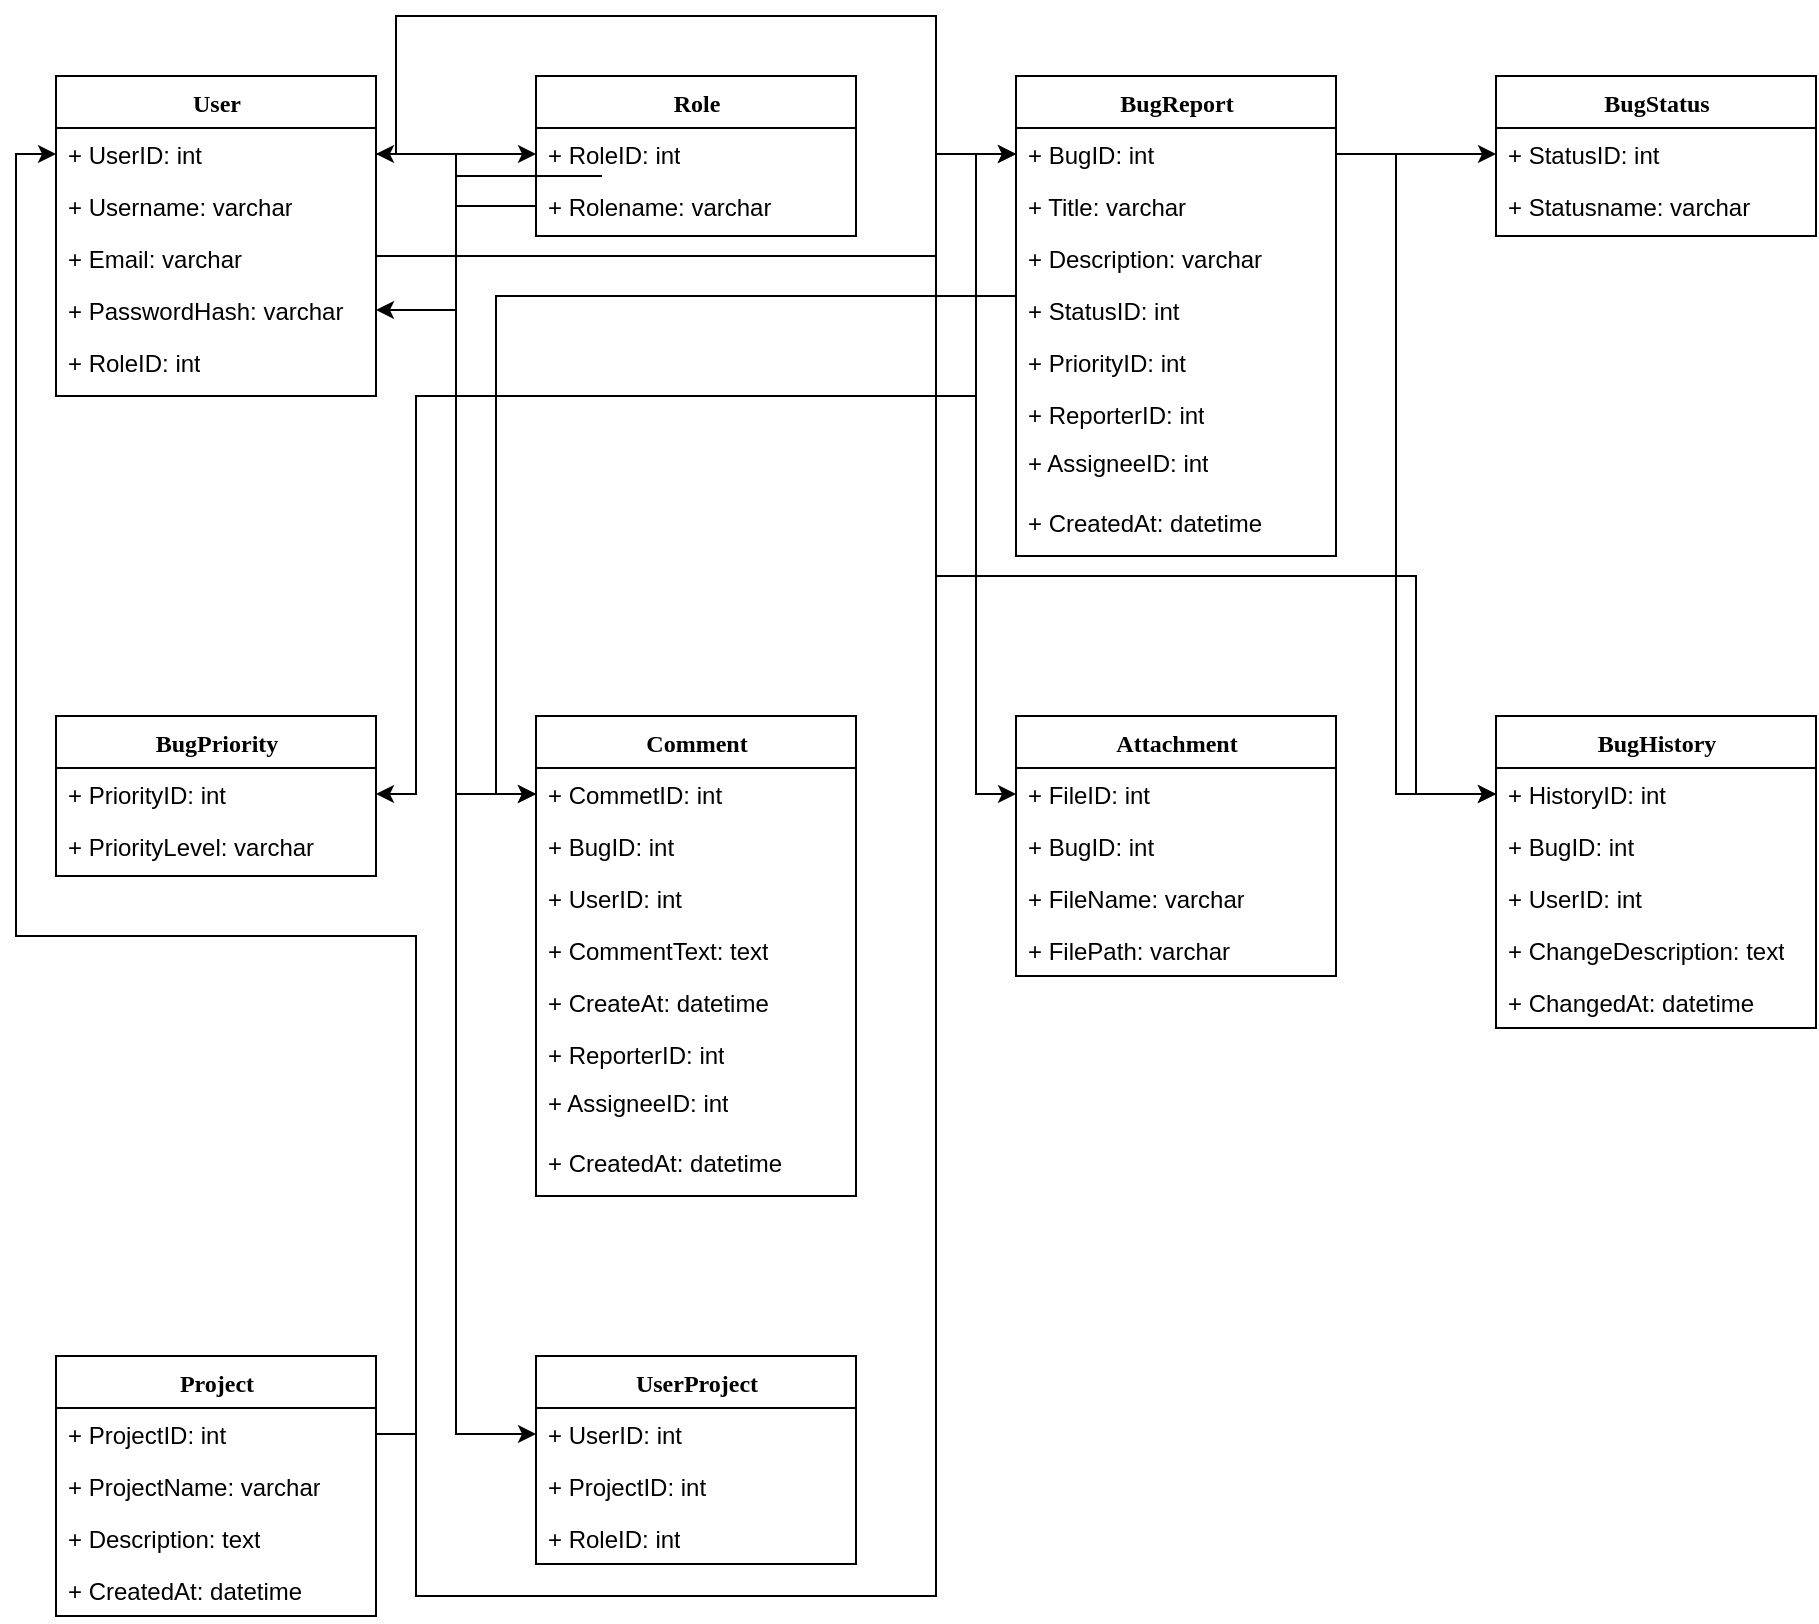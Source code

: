 <mxfile version="26.1.1">
  <diagram name="Page-1" id="9f46799a-70d6-7492-0946-bef42562c5a5">
    <mxGraphModel dx="1434" dy="836" grid="1" gridSize="10" guides="1" tooltips="1" connect="1" arrows="1" fold="1" page="1" pageScale="1" pageWidth="1100" pageHeight="850" background="none" math="0" shadow="0">
      <root>
        <mxCell id="0" />
        <mxCell id="1" parent="0" />
        <mxCell id="78961159f06e98e8-17" value="User" style="swimlane;html=1;fontStyle=1;align=center;verticalAlign=top;childLayout=stackLayout;horizontal=1;startSize=26;horizontalStack=0;resizeParent=1;resizeLast=0;collapsible=1;marginBottom=0;swimlaneFillColor=#ffffff;rounded=0;shadow=0;comic=0;labelBackgroundColor=none;strokeWidth=1;fillColor=none;fontFamily=Verdana;fontSize=12" parent="1" vertex="1">
          <mxGeometry x="40" y="40" width="160" height="160" as="geometry">
            <mxRectangle x="90" y="83" width="70" height="30" as="alternateBounds" />
          </mxGeometry>
        </mxCell>
        <mxCell id="78961159f06e98e8-21" value="+ UserID: int&lt;div&gt;&lt;br&gt;&lt;/div&gt;" style="text;html=1;strokeColor=none;fillColor=none;align=left;verticalAlign=top;spacingLeft=4;spacingRight=4;whiteSpace=wrap;overflow=hidden;rotatable=0;points=[[0,0.5],[1,0.5]];portConstraint=eastwest;" parent="78961159f06e98e8-17" vertex="1">
          <mxGeometry y="26" width="160" height="26" as="geometry" />
        </mxCell>
        <mxCell id="78961159f06e98e8-23" value="+ Username: varchar" style="text;html=1;strokeColor=none;fillColor=none;align=left;verticalAlign=top;spacingLeft=4;spacingRight=4;whiteSpace=wrap;overflow=hidden;rotatable=0;points=[[0,0.5],[1,0.5]];portConstraint=eastwest;" parent="78961159f06e98e8-17" vertex="1">
          <mxGeometry y="52" width="160" height="26" as="geometry" />
        </mxCell>
        <mxCell id="78961159f06e98e8-25" value="+ Email: varchar&lt;div&gt;&lt;br&gt;&lt;/div&gt;" style="text;html=1;strokeColor=none;fillColor=none;align=left;verticalAlign=top;spacingLeft=4;spacingRight=4;whiteSpace=wrap;overflow=hidden;rotatable=0;points=[[0,0.5],[1,0.5]];portConstraint=eastwest;" parent="78961159f06e98e8-17" vertex="1">
          <mxGeometry y="78" width="160" height="26" as="geometry" />
        </mxCell>
        <mxCell id="78961159f06e98e8-26" value="+ PasswordHash: varchar" style="text;html=1;strokeColor=none;fillColor=none;align=left;verticalAlign=top;spacingLeft=4;spacingRight=4;whiteSpace=wrap;overflow=hidden;rotatable=0;points=[[0,0.5],[1,0.5]];portConstraint=eastwest;" parent="78961159f06e98e8-17" vertex="1">
          <mxGeometry y="104" width="160" height="26" as="geometry" />
        </mxCell>
        <mxCell id="78961159f06e98e8-24" value="+ RoleID: int&lt;div&gt;&lt;br&gt;&lt;/div&gt;" style="text;html=1;strokeColor=none;fillColor=none;align=left;verticalAlign=top;spacingLeft=4;spacingRight=4;whiteSpace=wrap;overflow=hidden;rotatable=0;points=[[0,0.5],[1,0.5]];portConstraint=eastwest;" parent="78961159f06e98e8-17" vertex="1">
          <mxGeometry y="130" width="160" height="30" as="geometry" />
        </mxCell>
        <mxCell id="0q5myCmlcZAYa0Tc9VMe-43" value="Role" style="swimlane;html=1;fontStyle=1;align=center;verticalAlign=top;childLayout=stackLayout;horizontal=1;startSize=26;horizontalStack=0;resizeParent=1;resizeLast=0;collapsible=1;marginBottom=0;swimlaneFillColor=#ffffff;rounded=0;shadow=0;comic=0;labelBackgroundColor=none;strokeWidth=1;fillColor=none;fontFamily=Verdana;fontSize=12" vertex="1" parent="1">
          <mxGeometry x="280" y="40" width="160" height="80" as="geometry">
            <mxRectangle x="90" y="83" width="70" height="30" as="alternateBounds" />
          </mxGeometry>
        </mxCell>
        <mxCell id="0q5myCmlcZAYa0Tc9VMe-44" value="+ RoleID: int&lt;div&gt;&lt;br&gt;&lt;/div&gt;" style="text;html=1;strokeColor=none;fillColor=none;align=left;verticalAlign=top;spacingLeft=4;spacingRight=4;whiteSpace=wrap;overflow=hidden;rotatable=0;points=[[0,0.5],[1,0.5]];portConstraint=eastwest;" vertex="1" parent="0q5myCmlcZAYa0Tc9VMe-43">
          <mxGeometry y="26" width="160" height="26" as="geometry" />
        </mxCell>
        <mxCell id="0q5myCmlcZAYa0Tc9VMe-45" value="+ Rolename: varchar" style="text;html=1;strokeColor=none;fillColor=none;align=left;verticalAlign=top;spacingLeft=4;spacingRight=4;whiteSpace=wrap;overflow=hidden;rotatable=0;points=[[0,0.5],[1,0.5]];portConstraint=eastwest;" vertex="1" parent="0q5myCmlcZAYa0Tc9VMe-43">
          <mxGeometry y="52" width="160" height="26" as="geometry" />
        </mxCell>
        <mxCell id="0q5myCmlcZAYa0Tc9VMe-49" value="BugReport" style="swimlane;html=1;fontStyle=1;align=center;verticalAlign=top;childLayout=stackLayout;horizontal=1;startSize=26;horizontalStack=0;resizeParent=1;resizeLast=0;collapsible=1;marginBottom=0;swimlaneFillColor=#ffffff;rounded=0;shadow=0;comic=0;labelBackgroundColor=none;strokeWidth=1;fillColor=none;fontFamily=Verdana;fontSize=12" vertex="1" parent="1">
          <mxGeometry x="520" y="40" width="160" height="240" as="geometry">
            <mxRectangle x="520" y="40" width="70" height="30" as="alternateBounds" />
          </mxGeometry>
        </mxCell>
        <mxCell id="0q5myCmlcZAYa0Tc9VMe-50" value="+ BugID: int&lt;div&gt;&lt;br&gt;&lt;/div&gt;" style="text;html=1;strokeColor=none;fillColor=none;align=left;verticalAlign=top;spacingLeft=4;spacingRight=4;whiteSpace=wrap;overflow=hidden;rotatable=0;points=[[0,0.5],[1,0.5]];portConstraint=eastwest;" vertex="1" parent="0q5myCmlcZAYa0Tc9VMe-49">
          <mxGeometry y="26" width="160" height="26" as="geometry" />
        </mxCell>
        <mxCell id="0q5myCmlcZAYa0Tc9VMe-51" value="+ Title: varchar" style="text;html=1;strokeColor=none;fillColor=none;align=left;verticalAlign=top;spacingLeft=4;spacingRight=4;whiteSpace=wrap;overflow=hidden;rotatable=0;points=[[0,0.5],[1,0.5]];portConstraint=eastwest;" vertex="1" parent="0q5myCmlcZAYa0Tc9VMe-49">
          <mxGeometry y="52" width="160" height="26" as="geometry" />
        </mxCell>
        <mxCell id="0q5myCmlcZAYa0Tc9VMe-52" value="+ Description: varchar&lt;div&gt;&lt;br&gt;&lt;/div&gt;" style="text;html=1;strokeColor=none;fillColor=none;align=left;verticalAlign=top;spacingLeft=4;spacingRight=4;whiteSpace=wrap;overflow=hidden;rotatable=0;points=[[0,0.5],[1,0.5]];portConstraint=eastwest;" vertex="1" parent="0q5myCmlcZAYa0Tc9VMe-49">
          <mxGeometry y="78" width="160" height="26" as="geometry" />
        </mxCell>
        <mxCell id="0q5myCmlcZAYa0Tc9VMe-53" value="+ StatusID: int" style="text;html=1;strokeColor=none;fillColor=none;align=left;verticalAlign=top;spacingLeft=4;spacingRight=4;whiteSpace=wrap;overflow=hidden;rotatable=0;points=[[0,0.5],[1,0.5]];portConstraint=eastwest;" vertex="1" parent="0q5myCmlcZAYa0Tc9VMe-49">
          <mxGeometry y="104" width="160" height="26" as="geometry" />
        </mxCell>
        <mxCell id="0q5myCmlcZAYa0Tc9VMe-57" value="+ PriorityID: int" style="text;html=1;strokeColor=none;fillColor=none;align=left;verticalAlign=top;spacingLeft=4;spacingRight=4;whiteSpace=wrap;overflow=hidden;rotatable=0;points=[[0,0.5],[1,0.5]];portConstraint=eastwest;" vertex="1" parent="0q5myCmlcZAYa0Tc9VMe-49">
          <mxGeometry y="130" width="160" height="26" as="geometry" />
        </mxCell>
        <mxCell id="0q5myCmlcZAYa0Tc9VMe-54" value="+ ReporterID: int&lt;div&gt;&lt;br&gt;&lt;/div&gt;" style="text;html=1;strokeColor=none;fillColor=none;align=left;verticalAlign=top;spacingLeft=4;spacingRight=4;whiteSpace=wrap;overflow=hidden;rotatable=0;points=[[0,0.5],[1,0.5]];portConstraint=eastwest;" vertex="1" parent="0q5myCmlcZAYa0Tc9VMe-49">
          <mxGeometry y="156" width="160" height="24" as="geometry" />
        </mxCell>
        <mxCell id="0q5myCmlcZAYa0Tc9VMe-58" value="+ AssigneeID: int" style="text;html=1;strokeColor=none;fillColor=none;align=left;verticalAlign=top;spacingLeft=4;spacingRight=4;whiteSpace=wrap;overflow=hidden;rotatable=0;points=[[0,0.5],[1,0.5]];portConstraint=eastwest;" vertex="1" parent="0q5myCmlcZAYa0Tc9VMe-49">
          <mxGeometry y="180" width="160" height="30" as="geometry" />
        </mxCell>
        <mxCell id="0q5myCmlcZAYa0Tc9VMe-59" value="+ CreatedAt: datetime&lt;div&gt;&lt;br&gt;&lt;/div&gt;" style="text;html=1;strokeColor=none;fillColor=none;align=left;verticalAlign=top;spacingLeft=4;spacingRight=4;whiteSpace=wrap;overflow=hidden;rotatable=0;points=[[0,0.5],[1,0.5]];portConstraint=eastwest;" vertex="1" parent="0q5myCmlcZAYa0Tc9VMe-49">
          <mxGeometry y="210" width="160" height="26" as="geometry" />
        </mxCell>
        <mxCell id="0q5myCmlcZAYa0Tc9VMe-60" value="BugStatus" style="swimlane;html=1;fontStyle=1;align=center;verticalAlign=top;childLayout=stackLayout;horizontal=1;startSize=26;horizontalStack=0;resizeParent=1;resizeLast=0;collapsible=1;marginBottom=0;swimlaneFillColor=#ffffff;rounded=0;shadow=0;comic=0;labelBackgroundColor=none;strokeWidth=1;fillColor=none;fontFamily=Verdana;fontSize=12" vertex="1" parent="1">
          <mxGeometry x="760" y="40" width="160" height="80" as="geometry">
            <mxRectangle x="90" y="83" width="70" height="30" as="alternateBounds" />
          </mxGeometry>
        </mxCell>
        <mxCell id="0q5myCmlcZAYa0Tc9VMe-61" value="+ StatusID: int&lt;div&gt;&lt;br&gt;&lt;/div&gt;" style="text;html=1;strokeColor=none;fillColor=none;align=left;verticalAlign=top;spacingLeft=4;spacingRight=4;whiteSpace=wrap;overflow=hidden;rotatable=0;points=[[0,0.5],[1,0.5]];portConstraint=eastwest;" vertex="1" parent="0q5myCmlcZAYa0Tc9VMe-60">
          <mxGeometry y="26" width="160" height="26" as="geometry" />
        </mxCell>
        <mxCell id="0q5myCmlcZAYa0Tc9VMe-62" value="+ Statusname: varchar" style="text;html=1;strokeColor=none;fillColor=none;align=left;verticalAlign=top;spacingLeft=4;spacingRight=4;whiteSpace=wrap;overflow=hidden;rotatable=0;points=[[0,0.5],[1,0.5]];portConstraint=eastwest;" vertex="1" parent="0q5myCmlcZAYa0Tc9VMe-60">
          <mxGeometry y="52" width="160" height="26" as="geometry" />
        </mxCell>
        <mxCell id="0q5myCmlcZAYa0Tc9VMe-69" value="BugPriority" style="swimlane;html=1;fontStyle=1;align=center;verticalAlign=top;childLayout=stackLayout;horizontal=1;startSize=26;horizontalStack=0;resizeParent=1;resizeLast=0;collapsible=1;marginBottom=0;swimlaneFillColor=#ffffff;rounded=0;shadow=0;comic=0;labelBackgroundColor=none;strokeWidth=1;fillColor=none;fontFamily=Verdana;fontSize=12" vertex="1" parent="1">
          <mxGeometry x="40" y="360" width="160" height="80" as="geometry">
            <mxRectangle x="90" y="83" width="70" height="30" as="alternateBounds" />
          </mxGeometry>
        </mxCell>
        <mxCell id="0q5myCmlcZAYa0Tc9VMe-70" value="+ PriorityID: int&lt;div&gt;&lt;br&gt;&lt;/div&gt;" style="text;html=1;strokeColor=none;fillColor=none;align=left;verticalAlign=top;spacingLeft=4;spacingRight=4;whiteSpace=wrap;overflow=hidden;rotatable=0;points=[[0,0.5],[1,0.5]];portConstraint=eastwest;" vertex="1" parent="0q5myCmlcZAYa0Tc9VMe-69">
          <mxGeometry y="26" width="160" height="26" as="geometry" />
        </mxCell>
        <mxCell id="0q5myCmlcZAYa0Tc9VMe-71" value="+ PriorityLevel: varchar" style="text;html=1;strokeColor=none;fillColor=none;align=left;verticalAlign=top;spacingLeft=4;spacingRight=4;whiteSpace=wrap;overflow=hidden;rotatable=0;points=[[0,0.5],[1,0.5]];portConstraint=eastwest;" vertex="1" parent="0q5myCmlcZAYa0Tc9VMe-69">
          <mxGeometry y="52" width="160" height="26" as="geometry" />
        </mxCell>
        <mxCell id="0q5myCmlcZAYa0Tc9VMe-78" value="Comment" style="swimlane;html=1;fontStyle=1;align=center;verticalAlign=top;childLayout=stackLayout;horizontal=1;startSize=26;horizontalStack=0;resizeParent=1;resizeLast=0;collapsible=1;marginBottom=0;swimlaneFillColor=#ffffff;rounded=0;shadow=0;comic=0;labelBackgroundColor=none;strokeWidth=1;fillColor=none;fontFamily=Verdana;fontSize=12" vertex="1" parent="1">
          <mxGeometry x="280" y="360" width="160" height="240" as="geometry">
            <mxRectangle x="90" y="83" width="70" height="30" as="alternateBounds" />
          </mxGeometry>
        </mxCell>
        <mxCell id="0q5myCmlcZAYa0Tc9VMe-79" value="+ CommetID: int&lt;div&gt;&lt;br&gt;&lt;/div&gt;" style="text;html=1;strokeColor=none;fillColor=none;align=left;verticalAlign=top;spacingLeft=4;spacingRight=4;whiteSpace=wrap;overflow=hidden;rotatable=0;points=[[0,0.5],[1,0.5]];portConstraint=eastwest;" vertex="1" parent="0q5myCmlcZAYa0Tc9VMe-78">
          <mxGeometry y="26" width="160" height="26" as="geometry" />
        </mxCell>
        <mxCell id="0q5myCmlcZAYa0Tc9VMe-80" value="+ BugID: int" style="text;html=1;strokeColor=none;fillColor=none;align=left;verticalAlign=top;spacingLeft=4;spacingRight=4;whiteSpace=wrap;overflow=hidden;rotatable=0;points=[[0,0.5],[1,0.5]];portConstraint=eastwest;" vertex="1" parent="0q5myCmlcZAYa0Tc9VMe-78">
          <mxGeometry y="52" width="160" height="26" as="geometry" />
        </mxCell>
        <mxCell id="0q5myCmlcZAYa0Tc9VMe-81" value="+ UserID: int&lt;div&gt;&lt;br&gt;&lt;/div&gt;" style="text;html=1;strokeColor=none;fillColor=none;align=left;verticalAlign=top;spacingLeft=4;spacingRight=4;whiteSpace=wrap;overflow=hidden;rotatable=0;points=[[0,0.5],[1,0.5]];portConstraint=eastwest;" vertex="1" parent="0q5myCmlcZAYa0Tc9VMe-78">
          <mxGeometry y="78" width="160" height="26" as="geometry" />
        </mxCell>
        <mxCell id="0q5myCmlcZAYa0Tc9VMe-82" value="+ CommentText: text" style="text;html=1;strokeColor=none;fillColor=none;align=left;verticalAlign=top;spacingLeft=4;spacingRight=4;whiteSpace=wrap;overflow=hidden;rotatable=0;points=[[0,0.5],[1,0.5]];portConstraint=eastwest;" vertex="1" parent="0q5myCmlcZAYa0Tc9VMe-78">
          <mxGeometry y="104" width="160" height="26" as="geometry" />
        </mxCell>
        <mxCell id="0q5myCmlcZAYa0Tc9VMe-83" value="+ CreateAt: datetime" style="text;html=1;strokeColor=none;fillColor=none;align=left;verticalAlign=top;spacingLeft=4;spacingRight=4;whiteSpace=wrap;overflow=hidden;rotatable=0;points=[[0,0.5],[1,0.5]];portConstraint=eastwest;" vertex="1" parent="0q5myCmlcZAYa0Tc9VMe-78">
          <mxGeometry y="130" width="160" height="26" as="geometry" />
        </mxCell>
        <mxCell id="0q5myCmlcZAYa0Tc9VMe-84" value="+ ReporterID: int&lt;div&gt;&lt;br&gt;&lt;/div&gt;" style="text;html=1;strokeColor=none;fillColor=none;align=left;verticalAlign=top;spacingLeft=4;spacingRight=4;whiteSpace=wrap;overflow=hidden;rotatable=0;points=[[0,0.5],[1,0.5]];portConstraint=eastwest;" vertex="1" parent="0q5myCmlcZAYa0Tc9VMe-78">
          <mxGeometry y="156" width="160" height="24" as="geometry" />
        </mxCell>
        <mxCell id="0q5myCmlcZAYa0Tc9VMe-85" value="+ AssigneeID: int" style="text;html=1;strokeColor=none;fillColor=none;align=left;verticalAlign=top;spacingLeft=4;spacingRight=4;whiteSpace=wrap;overflow=hidden;rotatable=0;points=[[0,0.5],[1,0.5]];portConstraint=eastwest;" vertex="1" parent="0q5myCmlcZAYa0Tc9VMe-78">
          <mxGeometry y="180" width="160" height="30" as="geometry" />
        </mxCell>
        <mxCell id="0q5myCmlcZAYa0Tc9VMe-86" value="+ CreatedAt: datetime&lt;div&gt;&lt;br&gt;&lt;/div&gt;" style="text;html=1;strokeColor=none;fillColor=none;align=left;verticalAlign=top;spacingLeft=4;spacingRight=4;whiteSpace=wrap;overflow=hidden;rotatable=0;points=[[0,0.5],[1,0.5]];portConstraint=eastwest;" vertex="1" parent="0q5myCmlcZAYa0Tc9VMe-78">
          <mxGeometry y="210" width="160" height="26" as="geometry" />
        </mxCell>
        <mxCell id="0q5myCmlcZAYa0Tc9VMe-87" value="Attachment" style="swimlane;html=1;fontStyle=1;align=center;verticalAlign=top;childLayout=stackLayout;horizontal=1;startSize=26;horizontalStack=0;resizeParent=1;resizeLast=0;collapsible=1;marginBottom=0;swimlaneFillColor=#ffffff;rounded=0;shadow=0;comic=0;labelBackgroundColor=none;strokeWidth=1;fillColor=none;fontFamily=Verdana;fontSize=12" vertex="1" parent="1">
          <mxGeometry x="520" y="360" width="160" height="130" as="geometry">
            <mxRectangle x="90" y="83" width="70" height="30" as="alternateBounds" />
          </mxGeometry>
        </mxCell>
        <mxCell id="0q5myCmlcZAYa0Tc9VMe-88" value="+ FileID: int&lt;div&gt;&lt;br&gt;&lt;/div&gt;" style="text;html=1;strokeColor=none;fillColor=none;align=left;verticalAlign=top;spacingLeft=4;spacingRight=4;whiteSpace=wrap;overflow=hidden;rotatable=0;points=[[0,0.5],[1,0.5]];portConstraint=eastwest;" vertex="1" parent="0q5myCmlcZAYa0Tc9VMe-87">
          <mxGeometry y="26" width="160" height="26" as="geometry" />
        </mxCell>
        <mxCell id="0q5myCmlcZAYa0Tc9VMe-89" value="+ BugID: int" style="text;html=1;strokeColor=none;fillColor=none;align=left;verticalAlign=top;spacingLeft=4;spacingRight=4;whiteSpace=wrap;overflow=hidden;rotatable=0;points=[[0,0.5],[1,0.5]];portConstraint=eastwest;" vertex="1" parent="0q5myCmlcZAYa0Tc9VMe-87">
          <mxGeometry y="52" width="160" height="26" as="geometry" />
        </mxCell>
        <mxCell id="0q5myCmlcZAYa0Tc9VMe-90" value="+ FileName: varchar&lt;div&gt;&lt;br&gt;&lt;/div&gt;" style="text;html=1;strokeColor=none;fillColor=none;align=left;verticalAlign=top;spacingLeft=4;spacingRight=4;whiteSpace=wrap;overflow=hidden;rotatable=0;points=[[0,0.5],[1,0.5]];portConstraint=eastwest;" vertex="1" parent="0q5myCmlcZAYa0Tc9VMe-87">
          <mxGeometry y="78" width="160" height="26" as="geometry" />
        </mxCell>
        <mxCell id="0q5myCmlcZAYa0Tc9VMe-91" value="+ FilePath: varchar" style="text;html=1;strokeColor=none;fillColor=none;align=left;verticalAlign=top;spacingLeft=4;spacingRight=4;whiteSpace=wrap;overflow=hidden;rotatable=0;points=[[0,0.5],[1,0.5]];portConstraint=eastwest;" vertex="1" parent="0q5myCmlcZAYa0Tc9VMe-87">
          <mxGeometry y="104" width="160" height="26" as="geometry" />
        </mxCell>
        <mxCell id="0q5myCmlcZAYa0Tc9VMe-97" value="BugHistory" style="swimlane;html=1;fontStyle=1;align=center;verticalAlign=top;childLayout=stackLayout;horizontal=1;startSize=26;horizontalStack=0;resizeParent=1;resizeLast=0;collapsible=1;marginBottom=0;swimlaneFillColor=#ffffff;rounded=0;shadow=0;comic=0;labelBackgroundColor=none;strokeWidth=1;fillColor=none;fontFamily=Verdana;fontSize=12" vertex="1" parent="1">
          <mxGeometry x="760" y="360" width="160" height="156" as="geometry">
            <mxRectangle x="90" y="83" width="70" height="30" as="alternateBounds" />
          </mxGeometry>
        </mxCell>
        <mxCell id="0q5myCmlcZAYa0Tc9VMe-98" value="+ HistoryID: int&lt;div&gt;&lt;br&gt;&lt;/div&gt;" style="text;html=1;strokeColor=none;fillColor=none;align=left;verticalAlign=top;spacingLeft=4;spacingRight=4;whiteSpace=wrap;overflow=hidden;rotatable=0;points=[[0,0.5],[1,0.5]];portConstraint=eastwest;" vertex="1" parent="0q5myCmlcZAYa0Tc9VMe-97">
          <mxGeometry y="26" width="160" height="26" as="geometry" />
        </mxCell>
        <mxCell id="0q5myCmlcZAYa0Tc9VMe-99" value="+ BugID: int" style="text;html=1;strokeColor=none;fillColor=none;align=left;verticalAlign=top;spacingLeft=4;spacingRight=4;whiteSpace=wrap;overflow=hidden;rotatable=0;points=[[0,0.5],[1,0.5]];portConstraint=eastwest;" vertex="1" parent="0q5myCmlcZAYa0Tc9VMe-97">
          <mxGeometry y="52" width="160" height="26" as="geometry" />
        </mxCell>
        <mxCell id="0q5myCmlcZAYa0Tc9VMe-100" value="+ UserID: int&lt;div&gt;&lt;br&gt;&lt;/div&gt;" style="text;html=1;strokeColor=none;fillColor=none;align=left;verticalAlign=top;spacingLeft=4;spacingRight=4;whiteSpace=wrap;overflow=hidden;rotatable=0;points=[[0,0.5],[1,0.5]];portConstraint=eastwest;" vertex="1" parent="0q5myCmlcZAYa0Tc9VMe-97">
          <mxGeometry y="78" width="160" height="26" as="geometry" />
        </mxCell>
        <mxCell id="0q5myCmlcZAYa0Tc9VMe-101" value="+ ChangeDescription: text" style="text;html=1;strokeColor=none;fillColor=none;align=left;verticalAlign=top;spacingLeft=4;spacingRight=4;whiteSpace=wrap;overflow=hidden;rotatable=0;points=[[0,0.5],[1,0.5]];portConstraint=eastwest;" vertex="1" parent="0q5myCmlcZAYa0Tc9VMe-97">
          <mxGeometry y="104" width="160" height="26" as="geometry" />
        </mxCell>
        <mxCell id="0q5myCmlcZAYa0Tc9VMe-102" value="+ ChangedAt: datetime" style="text;html=1;strokeColor=none;fillColor=none;align=left;verticalAlign=top;spacingLeft=4;spacingRight=4;whiteSpace=wrap;overflow=hidden;rotatable=0;points=[[0,0.5],[1,0.5]];portConstraint=eastwest;" vertex="1" parent="0q5myCmlcZAYa0Tc9VMe-97">
          <mxGeometry y="130" width="160" height="26" as="geometry" />
        </mxCell>
        <mxCell id="0q5myCmlcZAYa0Tc9VMe-106" value="Project" style="swimlane;html=1;fontStyle=1;align=center;verticalAlign=top;childLayout=stackLayout;horizontal=1;startSize=26;horizontalStack=0;resizeParent=1;resizeLast=0;collapsible=1;marginBottom=0;swimlaneFillColor=#ffffff;rounded=0;shadow=0;comic=0;labelBackgroundColor=none;strokeWidth=1;fillColor=none;fontFamily=Verdana;fontSize=12" vertex="1" parent="1">
          <mxGeometry x="40" y="680" width="160" height="130" as="geometry">
            <mxRectangle x="90" y="83" width="70" height="30" as="alternateBounds" />
          </mxGeometry>
        </mxCell>
        <mxCell id="0q5myCmlcZAYa0Tc9VMe-107" value="+ ProjectID: int&lt;div&gt;&lt;br&gt;&lt;/div&gt;" style="text;html=1;strokeColor=none;fillColor=none;align=left;verticalAlign=top;spacingLeft=4;spacingRight=4;whiteSpace=wrap;overflow=hidden;rotatable=0;points=[[0,0.5],[1,0.5]];portConstraint=eastwest;" vertex="1" parent="0q5myCmlcZAYa0Tc9VMe-106">
          <mxGeometry y="26" width="160" height="26" as="geometry" />
        </mxCell>
        <mxCell id="0q5myCmlcZAYa0Tc9VMe-108" value="+ ProjectName: varchar" style="text;html=1;strokeColor=none;fillColor=none;align=left;verticalAlign=top;spacingLeft=4;spacingRight=4;whiteSpace=wrap;overflow=hidden;rotatable=0;points=[[0,0.5],[1,0.5]];portConstraint=eastwest;" vertex="1" parent="0q5myCmlcZAYa0Tc9VMe-106">
          <mxGeometry y="52" width="160" height="26" as="geometry" />
        </mxCell>
        <mxCell id="0q5myCmlcZAYa0Tc9VMe-109" value="+ Description: text&lt;div&gt;&lt;br&gt;&lt;/div&gt;" style="text;html=1;strokeColor=none;fillColor=none;align=left;verticalAlign=top;spacingLeft=4;spacingRight=4;whiteSpace=wrap;overflow=hidden;rotatable=0;points=[[0,0.5],[1,0.5]];portConstraint=eastwest;" vertex="1" parent="0q5myCmlcZAYa0Tc9VMe-106">
          <mxGeometry y="78" width="160" height="26" as="geometry" />
        </mxCell>
        <mxCell id="0q5myCmlcZAYa0Tc9VMe-111" value="+ CreatedAt: datetime" style="text;html=1;strokeColor=none;fillColor=none;align=left;verticalAlign=top;spacingLeft=4;spacingRight=4;whiteSpace=wrap;overflow=hidden;rotatable=0;points=[[0,0.5],[1,0.5]];portConstraint=eastwest;" vertex="1" parent="0q5myCmlcZAYa0Tc9VMe-106">
          <mxGeometry y="104" width="160" height="26" as="geometry" />
        </mxCell>
        <mxCell id="0q5myCmlcZAYa0Tc9VMe-112" value="UserProject" style="swimlane;html=1;fontStyle=1;align=center;verticalAlign=top;childLayout=stackLayout;horizontal=1;startSize=26;horizontalStack=0;resizeParent=1;resizeLast=0;collapsible=1;marginBottom=0;swimlaneFillColor=#ffffff;rounded=0;shadow=0;comic=0;labelBackgroundColor=none;strokeWidth=1;fillColor=none;fontFamily=Verdana;fontSize=12" vertex="1" parent="1">
          <mxGeometry x="280" y="680" width="160" height="104" as="geometry">
            <mxRectangle x="90" y="83" width="70" height="30" as="alternateBounds" />
          </mxGeometry>
        </mxCell>
        <mxCell id="0q5myCmlcZAYa0Tc9VMe-113" value="+ UserID: int&lt;div&gt;&lt;br&gt;&lt;/div&gt;" style="text;html=1;strokeColor=none;fillColor=none;align=left;verticalAlign=top;spacingLeft=4;spacingRight=4;whiteSpace=wrap;overflow=hidden;rotatable=0;points=[[0,0.5],[1,0.5]];portConstraint=eastwest;" vertex="1" parent="0q5myCmlcZAYa0Tc9VMe-112">
          <mxGeometry y="26" width="160" height="26" as="geometry" />
        </mxCell>
        <mxCell id="0q5myCmlcZAYa0Tc9VMe-114" value="+ ProjectID: int" style="text;html=1;strokeColor=none;fillColor=none;align=left;verticalAlign=top;spacingLeft=4;spacingRight=4;whiteSpace=wrap;overflow=hidden;rotatable=0;points=[[0,0.5],[1,0.5]];portConstraint=eastwest;" vertex="1" parent="0q5myCmlcZAYa0Tc9VMe-112">
          <mxGeometry y="52" width="160" height="26" as="geometry" />
        </mxCell>
        <mxCell id="0q5myCmlcZAYa0Tc9VMe-115" value="+ RoleID: int&lt;div&gt;&lt;br&gt;&lt;/div&gt;" style="text;html=1;strokeColor=none;fillColor=none;align=left;verticalAlign=top;spacingLeft=4;spacingRight=4;whiteSpace=wrap;overflow=hidden;rotatable=0;points=[[0,0.5],[1,0.5]];portConstraint=eastwest;" vertex="1" parent="0q5myCmlcZAYa0Tc9VMe-112">
          <mxGeometry y="78" width="160" height="26" as="geometry" />
        </mxCell>
        <mxCell id="0q5myCmlcZAYa0Tc9VMe-126" value="" style="edgeStyle=orthogonalEdgeStyle;rounded=0;orthogonalLoop=1;jettySize=auto;html=1;" edge="1" parent="1" source="78961159f06e98e8-21" target="0q5myCmlcZAYa0Tc9VMe-44">
          <mxGeometry relative="1" as="geometry" />
        </mxCell>
        <mxCell id="0q5myCmlcZAYa0Tc9VMe-127" value="" style="edgeStyle=orthogonalEdgeStyle;rounded=0;orthogonalLoop=1;jettySize=auto;html=1;" edge="1" parent="1" source="78961159f06e98e8-21" target="0q5myCmlcZAYa0Tc9VMe-50">
          <mxGeometry relative="1" as="geometry">
            <mxPoint x="210" y="79" as="sourcePoint" />
            <mxPoint x="480" y="80" as="targetPoint" />
            <Array as="points">
              <mxPoint x="210" y="79" />
              <mxPoint x="210" y="10" />
              <mxPoint x="480" y="10" />
              <mxPoint x="480" y="79" />
            </Array>
          </mxGeometry>
        </mxCell>
        <mxCell id="0q5myCmlcZAYa0Tc9VMe-129" value="" style="edgeStyle=orthogonalEdgeStyle;rounded=0;orthogonalLoop=1;jettySize=auto;html=1;exitX=1;exitY=0.5;exitDx=0;exitDy=0;entryX=0;entryY=0.5;entryDx=0;entryDy=0;" edge="1" parent="1" source="78961159f06e98e8-21" target="0q5myCmlcZAYa0Tc9VMe-79">
          <mxGeometry relative="1" as="geometry">
            <mxPoint x="220" y="99" as="sourcePoint" />
            <mxPoint x="240" y="400" as="targetPoint" />
          </mxGeometry>
        </mxCell>
        <mxCell id="0q5myCmlcZAYa0Tc9VMe-130" value="" style="edgeStyle=orthogonalEdgeStyle;rounded=0;orthogonalLoop=1;jettySize=auto;html=1;exitX=1;exitY=0.5;exitDx=0;exitDy=0;entryX=0;entryY=0.5;entryDx=0;entryDy=0;" edge="1" parent="1" source="78961159f06e98e8-21" target="0q5myCmlcZAYa0Tc9VMe-98">
          <mxGeometry relative="1" as="geometry">
            <mxPoint x="230" y="109" as="sourcePoint" />
            <mxPoint x="310" y="109" as="targetPoint" />
            <Array as="points">
              <mxPoint x="200" y="130" />
              <mxPoint x="480" y="130" />
              <mxPoint x="480" y="290" />
              <mxPoint x="720" y="290" />
              <mxPoint x="720" y="399" />
            </Array>
          </mxGeometry>
        </mxCell>
        <mxCell id="0q5myCmlcZAYa0Tc9VMe-131" value="" style="edgeStyle=orthogonalEdgeStyle;rounded=0;orthogonalLoop=1;jettySize=auto;html=1;exitX=1;exitY=0.5;exitDx=0;exitDy=0;entryX=0;entryY=0.5;entryDx=0;entryDy=0;" edge="1" parent="1" source="78961159f06e98e8-21" target="0q5myCmlcZAYa0Tc9VMe-113">
          <mxGeometry relative="1" as="geometry">
            <mxPoint x="240" y="119" as="sourcePoint" />
            <mxPoint x="320" y="119" as="targetPoint" />
          </mxGeometry>
        </mxCell>
        <mxCell id="0q5myCmlcZAYa0Tc9VMe-132" value="" style="edgeStyle=orthogonalEdgeStyle;rounded=0;orthogonalLoop=1;jettySize=auto;html=1;exitX=0.206;exitY=0.923;exitDx=0;exitDy=0;exitPerimeter=0;" edge="1" parent="1" source="0q5myCmlcZAYa0Tc9VMe-44" target="78961159f06e98e8-21">
          <mxGeometry relative="1" as="geometry">
            <mxPoint x="250" y="129" as="sourcePoint" />
            <mxPoint x="330" y="129" as="targetPoint" />
          </mxGeometry>
        </mxCell>
        <mxCell id="0q5myCmlcZAYa0Tc9VMe-133" value="" style="edgeStyle=orthogonalEdgeStyle;rounded=0;orthogonalLoop=1;jettySize=auto;html=1;" edge="1" parent="1" source="0q5myCmlcZAYa0Tc9VMe-45" target="78961159f06e98e8-26">
          <mxGeometry relative="1" as="geometry" />
        </mxCell>
        <mxCell id="0q5myCmlcZAYa0Tc9VMe-134" value="" style="edgeStyle=orthogonalEdgeStyle;rounded=0;orthogonalLoop=1;jettySize=auto;html=1;exitX=1;exitY=0.5;exitDx=0;exitDy=0;entryX=0;entryY=0.5;entryDx=0;entryDy=0;" edge="1" parent="1" source="0q5myCmlcZAYa0Tc9VMe-50" target="0q5myCmlcZAYa0Tc9VMe-61">
          <mxGeometry relative="1" as="geometry">
            <mxPoint x="260" y="139" as="sourcePoint" />
            <mxPoint x="340" y="139" as="targetPoint" />
          </mxGeometry>
        </mxCell>
        <mxCell id="0q5myCmlcZAYa0Tc9VMe-135" value="" style="edgeStyle=orthogonalEdgeStyle;rounded=0;orthogonalLoop=1;jettySize=auto;html=1;exitX=0;exitY=0.5;exitDx=0;exitDy=0;entryX=1;entryY=0.5;entryDx=0;entryDy=0;" edge="1" parent="1" source="0q5myCmlcZAYa0Tc9VMe-50" target="0q5myCmlcZAYa0Tc9VMe-70">
          <mxGeometry relative="1" as="geometry">
            <mxPoint x="270" y="149" as="sourcePoint" />
            <mxPoint x="350" y="149" as="targetPoint" />
            <Array as="points">
              <mxPoint x="500" y="79" />
              <mxPoint x="500" y="200" />
              <mxPoint x="220" y="200" />
              <mxPoint x="220" y="399" />
            </Array>
          </mxGeometry>
        </mxCell>
        <mxCell id="0q5myCmlcZAYa0Tc9VMe-136" value="" style="edgeStyle=orthogonalEdgeStyle;rounded=0;orthogonalLoop=1;jettySize=auto;html=1;exitX=1;exitY=0.5;exitDx=0;exitDy=0;entryX=0;entryY=0.5;entryDx=0;entryDy=0;" edge="1" parent="1" source="0q5myCmlcZAYa0Tc9VMe-50" target="0q5myCmlcZAYa0Tc9VMe-98">
          <mxGeometry relative="1" as="geometry">
            <mxPoint x="280" y="159" as="sourcePoint" />
            <mxPoint x="360" y="159" as="targetPoint" />
            <Array as="points">
              <mxPoint x="710" y="79" />
              <mxPoint x="710" y="399" />
            </Array>
          </mxGeometry>
        </mxCell>
        <mxCell id="0q5myCmlcZAYa0Tc9VMe-137" value="" style="edgeStyle=orthogonalEdgeStyle;rounded=0;orthogonalLoop=1;jettySize=auto;html=1;exitX=0;exitY=0.5;exitDx=0;exitDy=0;entryX=0;entryY=0.5;entryDx=0;entryDy=0;" edge="1" parent="1" source="0q5myCmlcZAYa0Tc9VMe-50" target="0q5myCmlcZAYa0Tc9VMe-79">
          <mxGeometry relative="1" as="geometry">
            <mxPoint x="290" y="169" as="sourcePoint" />
            <mxPoint x="370" y="169" as="targetPoint" />
            <Array as="points">
              <mxPoint x="520" y="150" />
              <mxPoint x="260" y="150" />
              <mxPoint x="260" y="399" />
            </Array>
          </mxGeometry>
        </mxCell>
        <mxCell id="0q5myCmlcZAYa0Tc9VMe-138" value="" style="edgeStyle=orthogonalEdgeStyle;rounded=0;orthogonalLoop=1;jettySize=auto;html=1;exitX=0;exitY=0.5;exitDx=0;exitDy=0;entryX=0;entryY=0.5;entryDx=0;entryDy=0;" edge="1" parent="1" source="0q5myCmlcZAYa0Tc9VMe-50" target="0q5myCmlcZAYa0Tc9VMe-88">
          <mxGeometry relative="1" as="geometry">
            <mxPoint x="300" y="179" as="sourcePoint" />
            <mxPoint x="380" y="179" as="targetPoint" />
          </mxGeometry>
        </mxCell>
        <mxCell id="0q5myCmlcZAYa0Tc9VMe-140" value="" style="edgeStyle=orthogonalEdgeStyle;rounded=0;orthogonalLoop=1;jettySize=auto;html=1;exitX=1;exitY=0.5;exitDx=0;exitDy=0;entryX=0;entryY=0.5;entryDx=0;entryDy=0;" edge="1" parent="1" source="0q5myCmlcZAYa0Tc9VMe-107" target="0q5myCmlcZAYa0Tc9VMe-50">
          <mxGeometry relative="1" as="geometry">
            <mxPoint x="310" y="189" as="sourcePoint" />
            <mxPoint x="390" y="189" as="targetPoint" />
            <Array as="points">
              <mxPoint x="220" y="719" />
              <mxPoint x="220" y="800" />
              <mxPoint x="480" y="800" />
              <mxPoint x="480" y="79" />
            </Array>
          </mxGeometry>
        </mxCell>
        <mxCell id="0q5myCmlcZAYa0Tc9VMe-141" value="" style="edgeStyle=orthogonalEdgeStyle;rounded=0;orthogonalLoop=1;jettySize=auto;html=1;exitX=1;exitY=0.5;exitDx=0;exitDy=0;entryX=0;entryY=0.5;entryDx=0;entryDy=0;" edge="1" parent="1" source="0q5myCmlcZAYa0Tc9VMe-107" target="78961159f06e98e8-21">
          <mxGeometry relative="1" as="geometry">
            <mxPoint x="320" y="199" as="sourcePoint" />
            <mxPoint x="400" y="199" as="targetPoint" />
            <Array as="points">
              <mxPoint x="220" y="719" />
              <mxPoint x="220" y="470" />
              <mxPoint x="20" y="470" />
              <mxPoint x="20" y="79" />
            </Array>
          </mxGeometry>
        </mxCell>
      </root>
    </mxGraphModel>
  </diagram>
</mxfile>
